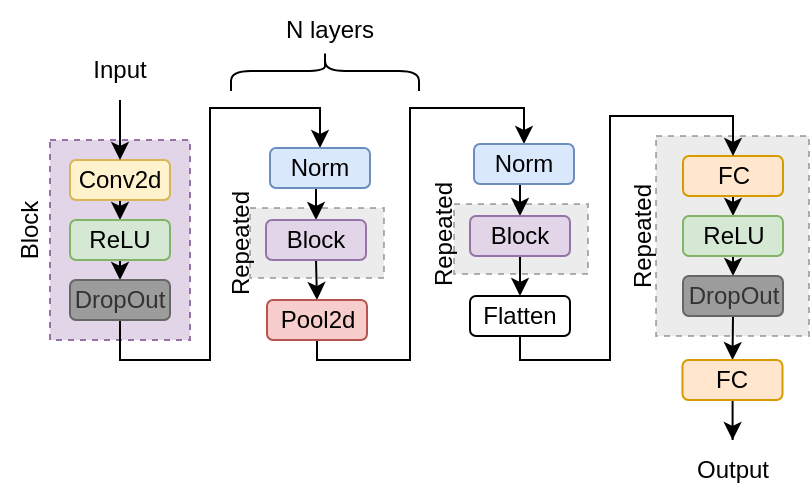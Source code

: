<mxfile version="21.1.2" type="device">
  <diagram name="Page-1" id="uKXYZ3a-rS_bIacZagi0">
    <mxGraphModel dx="1050" dy="558" grid="1" gridSize="10" guides="1" tooltips="1" connect="1" arrows="1" fold="1" page="1" pageScale="1" pageWidth="850" pageHeight="1100" math="0" shadow="0">
      <root>
        <mxCell id="0" />
        <mxCell id="1" parent="0" />
        <mxCell id="FiRRQky0GwuJmLlbNHoM-55" value="" style="rounded=0;whiteSpace=wrap;html=1;fillColor=#D9D9D9;fontColor=#333333;strokeColor=#666666;opacity=50;dashed=1;" vertex="1" parent="1">
          <mxGeometry x="373" y="88" width="76.5" height="100" as="geometry" />
        </mxCell>
        <mxCell id="FiRRQky0GwuJmLlbNHoM-19" value="" style="rounded=0;whiteSpace=wrap;html=1;fillColor=#D9D9D9;fontColor=#333333;strokeColor=#666666;opacity=50;dashed=1;" vertex="1" parent="1">
          <mxGeometry x="170" y="124" width="67" height="35" as="geometry" />
        </mxCell>
        <mxCell id="FiRRQky0GwuJmLlbNHoM-7" value="" style="rounded=0;whiteSpace=wrap;html=1;fillColor=#e1d5e7;strokeColor=#9673a6;dashed=1;" vertex="1" parent="1">
          <mxGeometry x="70" y="90" width="70" height="100" as="geometry" />
        </mxCell>
        <mxCell id="FiRRQky0GwuJmLlbNHoM-9" style="edgeStyle=orthogonalEdgeStyle;rounded=0;orthogonalLoop=1;jettySize=auto;html=1;exitX=0.5;exitY=1;exitDx=0;exitDy=0;entryX=0.5;entryY=0;entryDx=0;entryDy=0;" edge="1" parent="1" source="FiRRQky0GwuJmLlbNHoM-1" target="FiRRQky0GwuJmLlbNHoM-3">
          <mxGeometry relative="1" as="geometry" />
        </mxCell>
        <mxCell id="FiRRQky0GwuJmLlbNHoM-1" value="Conv2d" style="rounded=1;whiteSpace=wrap;html=1;fillColor=#fff2cc;strokeColor=#d6b656;" vertex="1" parent="1">
          <mxGeometry x="80" y="100" width="50" height="20" as="geometry" />
        </mxCell>
        <mxCell id="FiRRQky0GwuJmLlbNHoM-10" style="edgeStyle=orthogonalEdgeStyle;rounded=0;orthogonalLoop=1;jettySize=auto;html=1;exitX=0.5;exitY=1;exitDx=0;exitDy=0;entryX=0.5;entryY=0;entryDx=0;entryDy=0;" edge="1" parent="1" source="FiRRQky0GwuJmLlbNHoM-3" target="FiRRQky0GwuJmLlbNHoM-4">
          <mxGeometry relative="1" as="geometry" />
        </mxCell>
        <mxCell id="FiRRQky0GwuJmLlbNHoM-3" value="ReLU" style="rounded=1;whiteSpace=wrap;html=1;fillColor=#d5e8d4;strokeColor=#82b366;" vertex="1" parent="1">
          <mxGeometry x="80" y="130" width="50" height="20" as="geometry" />
        </mxCell>
        <mxCell id="FiRRQky0GwuJmLlbNHoM-22" style="edgeStyle=orthogonalEdgeStyle;rounded=0;orthogonalLoop=1;jettySize=auto;html=1;exitX=0.5;exitY=1;exitDx=0;exitDy=0;entryX=0.5;entryY=0;entryDx=0;entryDy=0;" edge="1" parent="1" source="FiRRQky0GwuJmLlbNHoM-4" target="FiRRQky0GwuJmLlbNHoM-5">
          <mxGeometry relative="1" as="geometry">
            <Array as="points">
              <mxPoint x="105" y="200" />
              <mxPoint x="150" y="200" />
              <mxPoint x="150" y="74" />
              <mxPoint x="205" y="74" />
            </Array>
          </mxGeometry>
        </mxCell>
        <mxCell id="FiRRQky0GwuJmLlbNHoM-4" value="DropOut" style="rounded=1;whiteSpace=wrap;html=1;fillColor=#9c9c9c;strokeColor=#666666;fontColor=#333333;" vertex="1" parent="1">
          <mxGeometry x="80" y="160" width="50" height="20" as="geometry" />
        </mxCell>
        <mxCell id="FiRRQky0GwuJmLlbNHoM-27" style="edgeStyle=orthogonalEdgeStyle;rounded=0;orthogonalLoop=1;jettySize=auto;html=1;exitX=0.5;exitY=1;exitDx=0;exitDy=0;entryX=0.5;entryY=0;entryDx=0;entryDy=0;" edge="1" parent="1" source="FiRRQky0GwuJmLlbNHoM-5" target="FiRRQky0GwuJmLlbNHoM-16">
          <mxGeometry relative="1" as="geometry" />
        </mxCell>
        <mxCell id="FiRRQky0GwuJmLlbNHoM-5" value="Norm" style="rounded=1;whiteSpace=wrap;html=1;fillColor=#dae8fc;strokeColor=#6c8ebf;" vertex="1" parent="1">
          <mxGeometry x="180" y="94" width="50" height="20" as="geometry" />
        </mxCell>
        <mxCell id="FiRRQky0GwuJmLlbNHoM-13" style="edgeStyle=orthogonalEdgeStyle;rounded=0;orthogonalLoop=1;jettySize=auto;html=1;exitX=0.5;exitY=1;exitDx=0;exitDy=0;entryX=0.5;entryY=0;entryDx=0;entryDy=0;" edge="1" parent="1" source="FiRRQky0GwuJmLlbNHoM-12" target="FiRRQky0GwuJmLlbNHoM-1">
          <mxGeometry relative="1" as="geometry" />
        </mxCell>
        <mxCell id="FiRRQky0GwuJmLlbNHoM-12" value="Input" style="text;html=1;strokeColor=none;fillColor=none;align=center;verticalAlign=middle;whiteSpace=wrap;rounded=0;" vertex="1" parent="1">
          <mxGeometry x="75" y="40" width="60" height="30" as="geometry" />
        </mxCell>
        <mxCell id="FiRRQky0GwuJmLlbNHoM-14" value="Block" style="text;html=1;strokeColor=none;fillColor=none;align=center;verticalAlign=middle;whiteSpace=wrap;rounded=0;rotation=-90;" vertex="1" parent="1">
          <mxGeometry x="30" y="120" width="60" height="30" as="geometry" />
        </mxCell>
        <mxCell id="FiRRQky0GwuJmLlbNHoM-26" style="edgeStyle=orthogonalEdgeStyle;rounded=0;orthogonalLoop=1;jettySize=auto;html=1;exitX=0.5;exitY=1;exitDx=0;exitDy=0;entryX=0.5;entryY=0;entryDx=0;entryDy=0;" edge="1" parent="1" source="FiRRQky0GwuJmLlbNHoM-16" target="FiRRQky0GwuJmLlbNHoM-24">
          <mxGeometry relative="1" as="geometry" />
        </mxCell>
        <mxCell id="FiRRQky0GwuJmLlbNHoM-16" value="Block" style="rounded=1;whiteSpace=wrap;html=1;fillColor=#e1d5e7;strokeColor=#9673a6;" vertex="1" parent="1">
          <mxGeometry x="178" y="130" width="50" height="20" as="geometry" />
        </mxCell>
        <mxCell id="FiRRQky0GwuJmLlbNHoM-23" value="Repeated" style="text;html=1;strokeColor=none;fillColor=none;align=center;verticalAlign=middle;whiteSpace=wrap;rounded=0;rotation=-90;" vertex="1" parent="1">
          <mxGeometry x="135" y="126.5" width="60" height="30" as="geometry" />
        </mxCell>
        <mxCell id="FiRRQky0GwuJmLlbNHoM-44" style="edgeStyle=orthogonalEdgeStyle;rounded=0;orthogonalLoop=1;jettySize=auto;html=1;exitX=0.5;exitY=1;exitDx=0;exitDy=0;entryX=0.5;entryY=0;entryDx=0;entryDy=0;" edge="1" parent="1" source="FiRRQky0GwuJmLlbNHoM-24" target="FiRRQky0GwuJmLlbNHoM-30">
          <mxGeometry relative="1" as="geometry">
            <Array as="points">
              <mxPoint x="204" y="200" />
              <mxPoint x="250" y="200" />
              <mxPoint x="250" y="74" />
              <mxPoint x="307" y="74" />
            </Array>
          </mxGeometry>
        </mxCell>
        <mxCell id="FiRRQky0GwuJmLlbNHoM-24" value="Pool2d" style="rounded=1;whiteSpace=wrap;html=1;fillColor=#f8cecc;strokeColor=#b85450;" vertex="1" parent="1">
          <mxGeometry x="178.5" y="170" width="50" height="20" as="geometry" />
        </mxCell>
        <mxCell id="FiRRQky0GwuJmLlbNHoM-28" value="" style="rounded=0;whiteSpace=wrap;html=1;fillColor=#D9D9D9;fontColor=#333333;strokeColor=#666666;opacity=50;dashed=1;" vertex="1" parent="1">
          <mxGeometry x="272" y="122" width="67" height="35" as="geometry" />
        </mxCell>
        <mxCell id="FiRRQky0GwuJmLlbNHoM-29" style="edgeStyle=orthogonalEdgeStyle;rounded=0;orthogonalLoop=1;jettySize=auto;html=1;exitX=0.5;exitY=1;exitDx=0;exitDy=0;entryX=0.5;entryY=0;entryDx=0;entryDy=0;" edge="1" parent="1" source="FiRRQky0GwuJmLlbNHoM-30" target="FiRRQky0GwuJmLlbNHoM-32">
          <mxGeometry relative="1" as="geometry" />
        </mxCell>
        <mxCell id="FiRRQky0GwuJmLlbNHoM-30" value="Norm" style="rounded=1;whiteSpace=wrap;html=1;fillColor=#dae8fc;strokeColor=#6c8ebf;" vertex="1" parent="1">
          <mxGeometry x="282" y="92" width="50" height="20" as="geometry" />
        </mxCell>
        <mxCell id="FiRRQky0GwuJmLlbNHoM-61" style="edgeStyle=orthogonalEdgeStyle;rounded=0;orthogonalLoop=1;jettySize=auto;html=1;exitX=0.5;exitY=1;exitDx=0;exitDy=0;entryX=0.5;entryY=0;entryDx=0;entryDy=0;" edge="1" parent="1" source="FiRRQky0GwuJmLlbNHoM-32" target="FiRRQky0GwuJmLlbNHoM-60">
          <mxGeometry relative="1" as="geometry" />
        </mxCell>
        <mxCell id="FiRRQky0GwuJmLlbNHoM-32" value="Block" style="rounded=1;whiteSpace=wrap;html=1;fillColor=#e1d5e7;strokeColor=#9673a6;" vertex="1" parent="1">
          <mxGeometry x="280" y="128" width="50" height="20" as="geometry" />
        </mxCell>
        <mxCell id="FiRRQky0GwuJmLlbNHoM-33" value="Repeated" style="text;html=1;strokeColor=none;fillColor=none;align=center;verticalAlign=middle;whiteSpace=wrap;rounded=0;rotation=-90;" vertex="1" parent="1">
          <mxGeometry x="237" y="122" width="60" height="30" as="geometry" />
        </mxCell>
        <mxCell id="FiRRQky0GwuJmLlbNHoM-46" value="" style="shape=curlyBracket;whiteSpace=wrap;html=1;rounded=1;labelPosition=left;verticalLabelPosition=middle;align=right;verticalAlign=middle;rotation=90;" vertex="1" parent="1">
          <mxGeometry x="197.5" y="8.5" width="20" height="94" as="geometry" />
        </mxCell>
        <mxCell id="FiRRQky0GwuJmLlbNHoM-47" value="N layers" style="text;html=1;strokeColor=none;fillColor=none;align=center;verticalAlign=middle;whiteSpace=wrap;rounded=0;" vertex="1" parent="1">
          <mxGeometry x="180" y="20" width="60" height="30" as="geometry" />
        </mxCell>
        <mxCell id="FiRRQky0GwuJmLlbNHoM-49" style="edgeStyle=orthogonalEdgeStyle;rounded=0;orthogonalLoop=1;jettySize=auto;html=1;exitX=0.5;exitY=1;exitDx=0;exitDy=0;entryX=0.5;entryY=0;entryDx=0;entryDy=0;" edge="1" parent="1" source="FiRRQky0GwuJmLlbNHoM-50" target="FiRRQky0GwuJmLlbNHoM-52">
          <mxGeometry relative="1" as="geometry" />
        </mxCell>
        <mxCell id="FiRRQky0GwuJmLlbNHoM-50" value="FC" style="rounded=1;whiteSpace=wrap;html=1;fillColor=#ffe6cc;strokeColor=#d79b00;" vertex="1" parent="1">
          <mxGeometry x="386.5" y="98" width="50" height="20" as="geometry" />
        </mxCell>
        <mxCell id="FiRRQky0GwuJmLlbNHoM-51" style="edgeStyle=orthogonalEdgeStyle;rounded=0;orthogonalLoop=1;jettySize=auto;html=1;exitX=0.5;exitY=1;exitDx=0;exitDy=0;entryX=0.5;entryY=0;entryDx=0;entryDy=0;" edge="1" parent="1" source="FiRRQky0GwuJmLlbNHoM-52" target="FiRRQky0GwuJmLlbNHoM-53">
          <mxGeometry relative="1" as="geometry" />
        </mxCell>
        <mxCell id="FiRRQky0GwuJmLlbNHoM-52" value="ReLU" style="rounded=1;whiteSpace=wrap;html=1;fillColor=#d5e8d4;strokeColor=#82b366;" vertex="1" parent="1">
          <mxGeometry x="386.5" y="128" width="50" height="20" as="geometry" />
        </mxCell>
        <mxCell id="FiRRQky0GwuJmLlbNHoM-64" style="edgeStyle=orthogonalEdgeStyle;rounded=0;orthogonalLoop=1;jettySize=auto;html=1;exitX=0.5;exitY=1;exitDx=0;exitDy=0;entryX=0.5;entryY=0;entryDx=0;entryDy=0;" edge="1" parent="1" source="FiRRQky0GwuJmLlbNHoM-53" target="FiRRQky0GwuJmLlbNHoM-63">
          <mxGeometry relative="1" as="geometry" />
        </mxCell>
        <mxCell id="FiRRQky0GwuJmLlbNHoM-53" value="DropOut" style="rounded=1;whiteSpace=wrap;html=1;fillColor=#9c9c9c;strokeColor=#666666;fontColor=#333333;" vertex="1" parent="1">
          <mxGeometry x="386.5" y="158" width="50" height="20" as="geometry" />
        </mxCell>
        <mxCell id="FiRRQky0GwuJmLlbNHoM-54" value="Repeated" style="text;html=1;strokeColor=none;fillColor=none;align=center;verticalAlign=middle;whiteSpace=wrap;rounded=0;rotation=-90;" vertex="1" parent="1">
          <mxGeometry x="320" y="123" width="93" height="30" as="geometry" />
        </mxCell>
        <mxCell id="FiRRQky0GwuJmLlbNHoM-56" value="Output" style="text;html=1;align=center;verticalAlign=middle;resizable=0;points=[];autosize=1;strokeColor=none;fillColor=none;" vertex="1" parent="1">
          <mxGeometry x="381.25" y="240" width="60" height="30" as="geometry" />
        </mxCell>
        <mxCell id="FiRRQky0GwuJmLlbNHoM-62" style="edgeStyle=orthogonalEdgeStyle;rounded=0;orthogonalLoop=1;jettySize=auto;html=1;entryX=0.5;entryY=0;entryDx=0;entryDy=0;" edge="1" parent="1" source="FiRRQky0GwuJmLlbNHoM-60" target="FiRRQky0GwuJmLlbNHoM-50">
          <mxGeometry relative="1" as="geometry">
            <Array as="points">
              <mxPoint x="305" y="200" />
              <mxPoint x="350" y="200" />
              <mxPoint x="350" y="78" />
              <mxPoint x="412" y="78" />
            </Array>
          </mxGeometry>
        </mxCell>
        <mxCell id="FiRRQky0GwuJmLlbNHoM-60" value="Flatten" style="rounded=1;whiteSpace=wrap;html=1;" vertex="1" parent="1">
          <mxGeometry x="280" y="168" width="50" height="20" as="geometry" />
        </mxCell>
        <mxCell id="FiRRQky0GwuJmLlbNHoM-65" style="edgeStyle=orthogonalEdgeStyle;rounded=0;orthogonalLoop=1;jettySize=auto;html=1;" edge="1" parent="1" source="FiRRQky0GwuJmLlbNHoM-63" target="FiRRQky0GwuJmLlbNHoM-56">
          <mxGeometry relative="1" as="geometry" />
        </mxCell>
        <mxCell id="FiRRQky0GwuJmLlbNHoM-63" value="FC" style="rounded=1;whiteSpace=wrap;html=1;fillColor=#ffe6cc;strokeColor=#d79b00;" vertex="1" parent="1">
          <mxGeometry x="386.25" y="200" width="50" height="20" as="geometry" />
        </mxCell>
      </root>
    </mxGraphModel>
  </diagram>
</mxfile>
